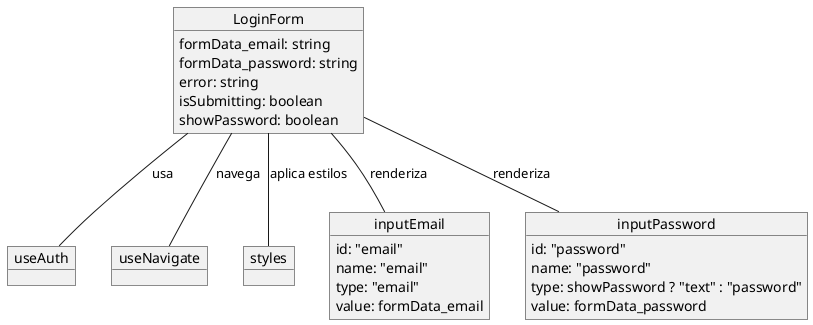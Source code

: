 @startuml
' Diagrama de Objetos para el componente LoginForm de Plena Studio

object LoginForm {
  formData_email: string
  formData_password: string
  error: string
  isSubmitting: boolean
  showPassword: boolean
}

object useAuth
object useNavigate
object styles

object inputEmail {
  id: "email"
  name: "email"
  type: "email"
  value: formData_email
}

object inputPassword {
  id: "password"
  name: "password"
  type: showPassword ? "text" : "password"
  value: formData_password
}

LoginForm -- useAuth : usa
LoginForm -- useNavigate : navega
LoginForm -- styles : aplica estilos
LoginForm -- inputEmail : renderiza
LoginForm -- inputPassword : renderiza

@enduml